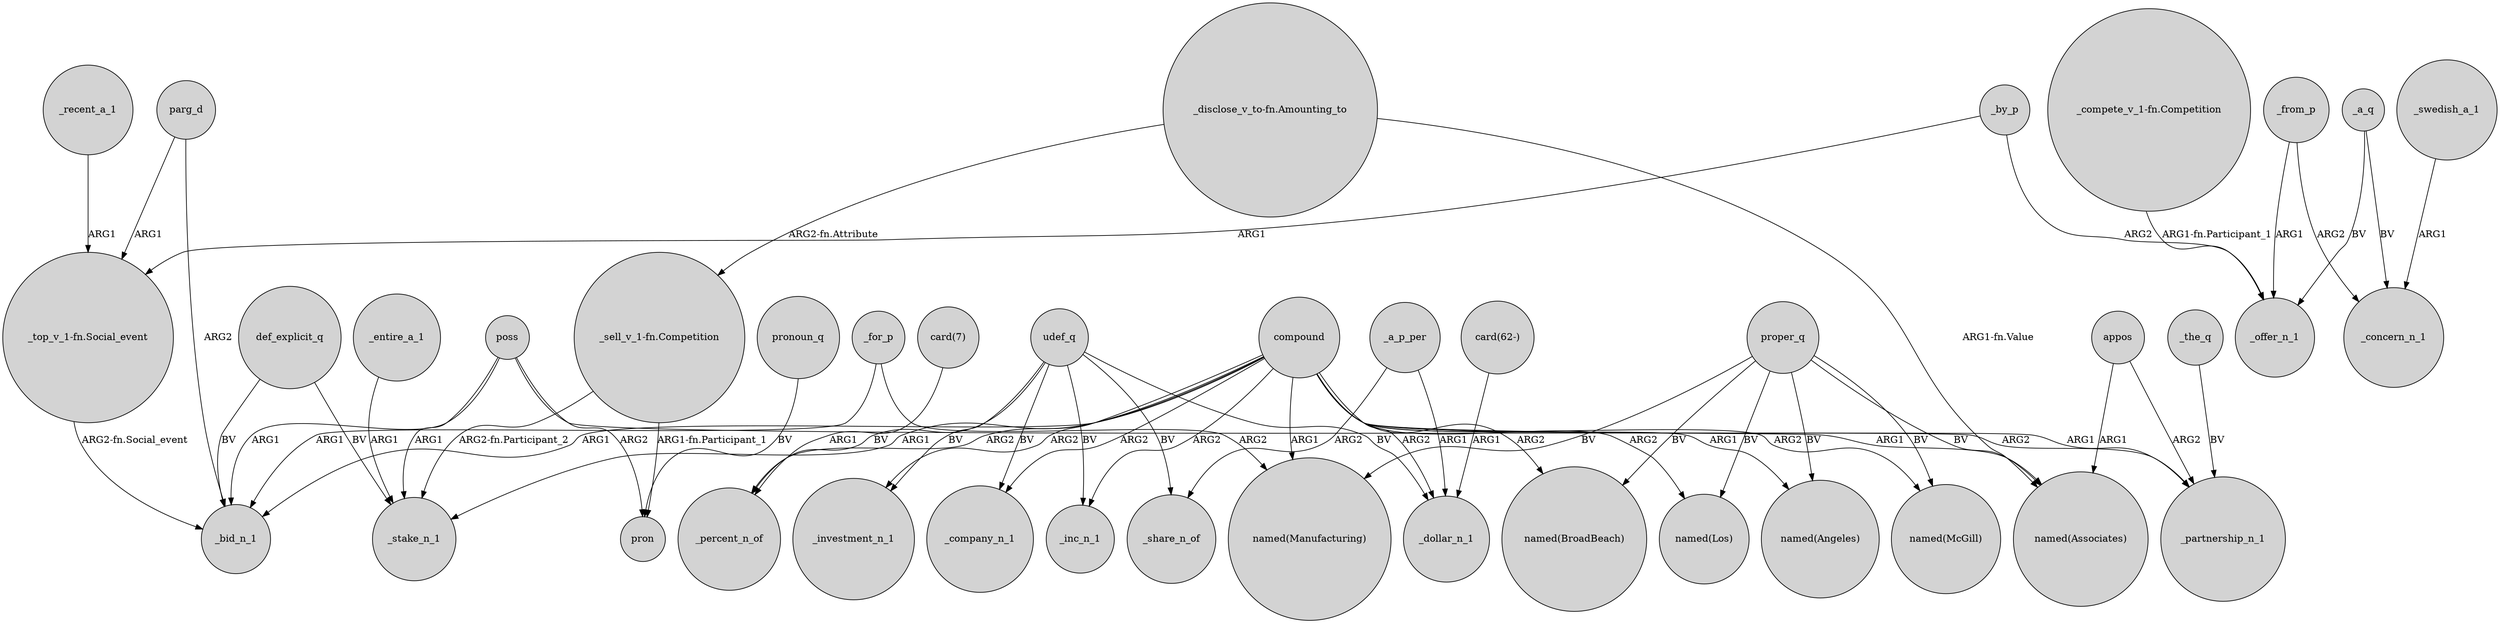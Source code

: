 digraph {
	node [shape=circle style=filled]
	_entire_a_1 -> _stake_n_1 [label=ARG1]
	_swedish_a_1 -> _concern_n_1 [label=ARG1]
	"card(7)" -> _percent_n_of [label=ARG1]
	_for_p -> "named(Manufacturing)" [label=ARG2]
	poss -> _bid_n_1 [label=ARG1]
	compound -> "named(Associates)" [label=ARG1]
	compound -> "named(McGill)" [label=ARG2]
	"_top_v_1-fn.Social_event" -> _bid_n_1 [label="ARG2-fn.Social_event"]
	compound -> _company_n_1 [label=ARG2]
	compound -> _investment_n_1 [label=ARG2]
	udef_q -> _company_n_1 [label=BV]
	compound -> "named(Manufacturing)" [label=ARG1]
	_from_p -> _offer_n_1 [label=ARG1]
	compound -> _dollar_n_1 [label=ARG2]
	"_disclose_v_to-fn.Amounting_to" -> "_sell_v_1-fn.Competition" [label="ARG2-fn.Attribute"]
	"_compete_v_1-fn.Competition" -> _offer_n_1 [label="ARG1-fn.Participant_1"]
	compound -> "named(Los)" [label=ARG2]
	proper_q -> "named(BroadBeach)" [label=BV]
	pronoun_q -> pron [label=BV]
	udef_q -> _inc_n_1 [label=BV]
	def_explicit_q -> _bid_n_1 [label=BV]
	poss -> pron [label=ARG2]
	compound -> _partnership_n_1 [label=ARG1]
	compound -> _inc_n_1 [label=ARG2]
	_a_q -> _concern_n_1 [label=BV]
	_a_p_per -> _share_n_of [label=ARG2]
	_by_p -> "_top_v_1-fn.Social_event" [label=ARG1]
	udef_q -> _percent_n_of [label=BV]
	compound -> _stake_n_1 [label=ARG1]
	parg_d -> "_top_v_1-fn.Social_event" [label=ARG1]
	compound -> _percent_n_of [label=ARG2]
	udef_q -> _share_n_of [label=BV]
	def_explicit_q -> _stake_n_1 [label=BV]
	parg_d -> _bid_n_1 [label=ARG2]
	appos -> "named(Associates)" [label=ARG1]
	compound -> "named(Angeles)" [label=ARG1]
	_by_p -> _offer_n_1 [label=ARG2]
	proper_q -> "named(McGill)" [label=BV]
	udef_q -> _dollar_n_1 [label=BV]
	proper_q -> "named(Los)" [label=BV]
	"_sell_v_1-fn.Competition" -> _stake_n_1 [label="ARG2-fn.Participant_2"]
	udef_q -> _investment_n_1 [label=BV]
	poss -> _partnership_n_1 [label=ARG2]
	_a_p_per -> _dollar_n_1 [label=ARG1]
	"card(62-)" -> _dollar_n_1 [label=ARG1]
	proper_q -> "named(Angeles)" [label=BV]
	proper_q -> "named(Associates)" [label=BV]
	_recent_a_1 -> "_top_v_1-fn.Social_event" [label=ARG1]
	"_sell_v_1-fn.Competition" -> pron [label="ARG1-fn.Participant_1"]
	_the_q -> _partnership_n_1 [label=BV]
	_a_q -> _offer_n_1 [label=BV]
	_from_p -> _concern_n_1 [label=ARG2]
	appos -> _partnership_n_1 [label=ARG2]
	compound -> "named(BroadBeach)" [label=ARG2]
	proper_q -> "named(Manufacturing)" [label=BV]
	"_disclose_v_to-fn.Amounting_to" -> "named(Associates)" [label="ARG1-fn.Value"]
	poss -> _stake_n_1 [label=ARG1]
	compound -> _bid_n_1 [label=ARG1]
	_for_p -> _bid_n_1 [label=ARG1]
}
